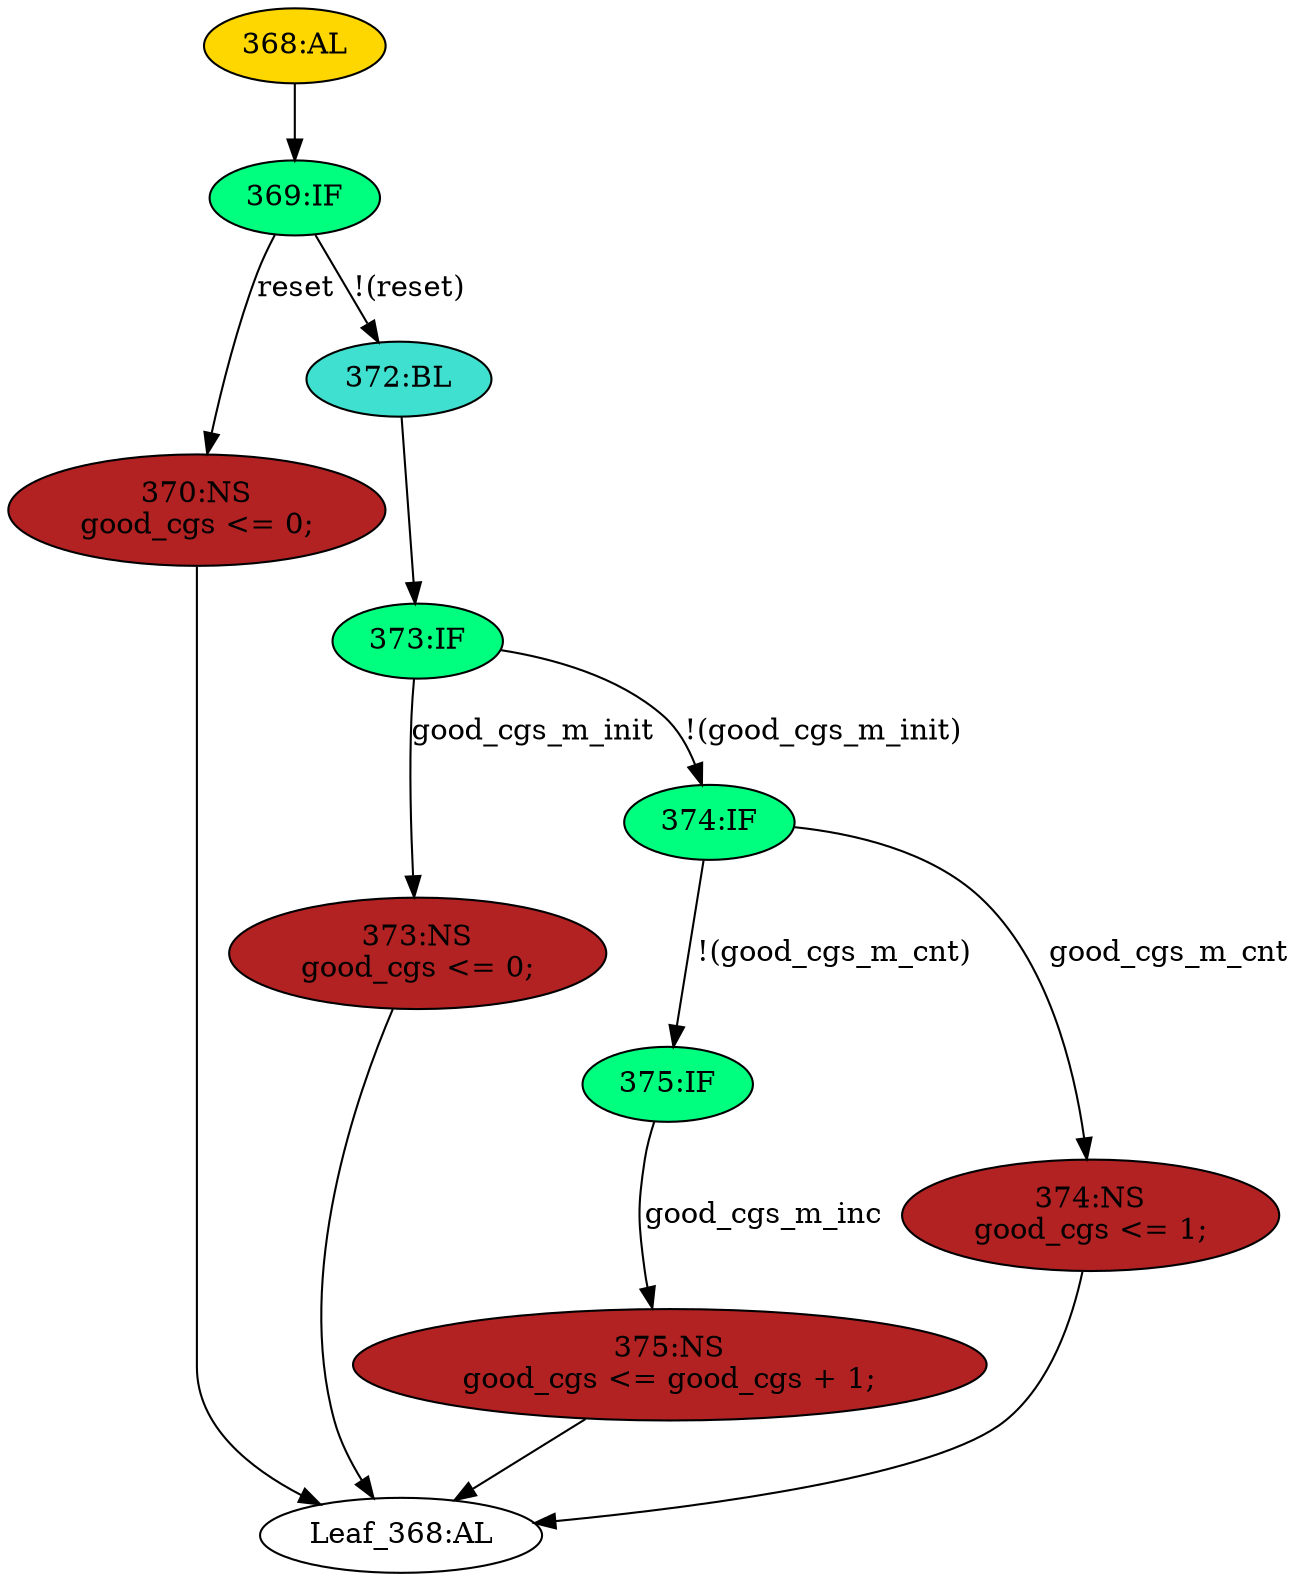 strict digraph "" {
	node [label="\N"];
	"368:AL"	 [ast="<pyverilog.vparser.ast.Always object at 0x7f273e5a0050>",
		clk_sens=True,
		fillcolor=gold,
		label="368:AL",
		sens="['ck', 'reset']",
		statements="[]",
		style=filled,
		typ=Always,
		use_var="['reset', 'good_cgs_m_cnt', 'good_cgs_m_init', 'good_cgs', 'good_cgs_m_inc']"];
	"369:IF"	 [ast="<pyverilog.vparser.ast.IfStatement object at 0x7f273e5a01d0>",
		fillcolor=springgreen,
		label="369:IF",
		statements="[]",
		style=filled,
		typ=IfStatement];
	"368:AL" -> "369:IF"	 [cond="[]",
		lineno=None];
	"373:NS"	 [ast="<pyverilog.vparser.ast.NonblockingSubstitution object at 0x7f273e5a0690>",
		fillcolor=firebrick,
		label="373:NS
good_cgs <= 0;",
		statements="[<pyverilog.vparser.ast.NonblockingSubstitution object at 0x7f273e5a0690>]",
		style=filled,
		typ=NonblockingSubstitution];
	"Leaf_368:AL"	 [def_var="['good_cgs']",
		label="Leaf_368:AL"];
	"373:NS" -> "Leaf_368:AL"	 [cond="[]",
		lineno=None];
	"370:NS"	 [ast="<pyverilog.vparser.ast.NonblockingSubstitution object at 0x7f273e5a0810>",
		fillcolor=firebrick,
		label="370:NS
good_cgs <= 0;",
		statements="[<pyverilog.vparser.ast.NonblockingSubstitution object at 0x7f273e5a0810>]",
		style=filled,
		typ=NonblockingSubstitution];
	"370:NS" -> "Leaf_368:AL"	 [cond="[]",
		lineno=None];
	"375:NS"	 [ast="<pyverilog.vparser.ast.NonblockingSubstitution object at 0x7f273e5a0310>",
		fillcolor=firebrick,
		label="375:NS
good_cgs <= good_cgs + 1;",
		statements="[<pyverilog.vparser.ast.NonblockingSubstitution object at 0x7f273e5a0310>]",
		style=filled,
		typ=NonblockingSubstitution];
	"375:NS" -> "Leaf_368:AL"	 [cond="[]",
		lineno=None];
	"372:BL"	 [ast="<pyverilog.vparser.ast.Block object at 0x7f273e5a0210>",
		fillcolor=turquoise,
		label="372:BL",
		statements="[]",
		style=filled,
		typ=Block];
	"373:IF"	 [ast="<pyverilog.vparser.ast.IfStatement object at 0x7f273e5a0250>",
		fillcolor=springgreen,
		label="373:IF",
		statements="[]",
		style=filled,
		typ=IfStatement];
	"372:BL" -> "373:IF"	 [cond="[]",
		lineno=None];
	"373:IF" -> "373:NS"	 [cond="['good_cgs_m_init']",
		label=good_cgs_m_init,
		lineno=373];
	"374:IF"	 [ast="<pyverilog.vparser.ast.IfStatement object at 0x7f273e5a0290>",
		fillcolor=springgreen,
		label="374:IF",
		statements="[]",
		style=filled,
		typ=IfStatement];
	"373:IF" -> "374:IF"	 [cond="['good_cgs_m_init']",
		label="!(good_cgs_m_init)",
		lineno=373];
	"369:IF" -> "370:NS"	 [cond="['reset']",
		label=reset,
		lineno=369];
	"369:IF" -> "372:BL"	 [cond="['reset']",
		label="!(reset)",
		lineno=369];
	"375:IF"	 [ast="<pyverilog.vparser.ast.IfStatement object at 0x7f273e5a02d0>",
		fillcolor=springgreen,
		label="375:IF",
		statements="[]",
		style=filled,
		typ=IfStatement];
	"375:IF" -> "375:NS"	 [cond="['good_cgs_m_inc']",
		label=good_cgs_m_inc,
		lineno=375];
	"374:IF" -> "375:IF"	 [cond="['good_cgs_m_cnt']",
		label="!(good_cgs_m_cnt)",
		lineno=374];
	"374:NS"	 [ast="<pyverilog.vparser.ast.NonblockingSubstitution object at 0x7f273e5a0510>",
		fillcolor=firebrick,
		label="374:NS
good_cgs <= 1;",
		statements="[<pyverilog.vparser.ast.NonblockingSubstitution object at 0x7f273e5a0510>]",
		style=filled,
		typ=NonblockingSubstitution];
	"374:IF" -> "374:NS"	 [cond="['good_cgs_m_cnt']",
		label=good_cgs_m_cnt,
		lineno=374];
	"374:NS" -> "Leaf_368:AL"	 [cond="[]",
		lineno=None];
}
